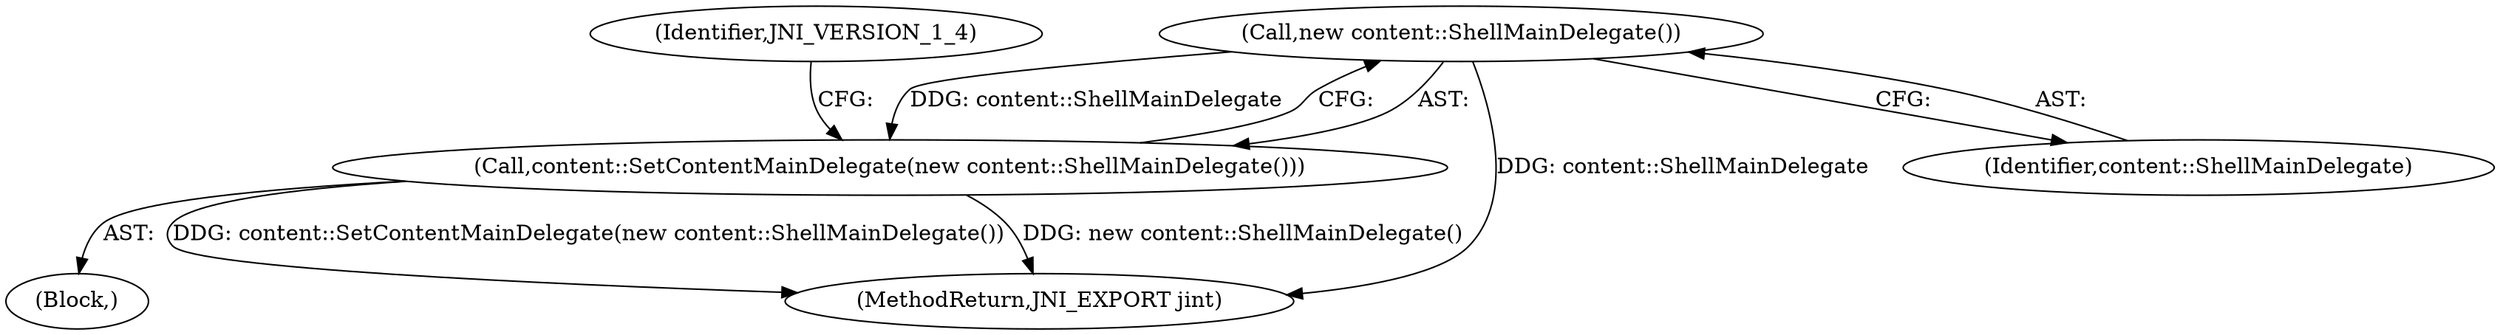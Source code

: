 digraph "1_Chrome_925dad6467cd7a2b79322378eafa43d06371b081@del" {
"1000113" [label="(Call,new content::ShellMainDelegate())"];
"1000112" [label="(Call,content::SetContentMainDelegate(new content::ShellMainDelegate()))"];
"1000112" [label="(Call,content::SetContentMainDelegate(new content::ShellMainDelegate()))"];
"1000117" [label="(MethodReturn,JNI_EXPORT jint)"];
"1000114" [label="(Identifier,content::ShellMainDelegate)"];
"1000103" [label="(Block,)"];
"1000116" [label="(Identifier,JNI_VERSION_1_4)"];
"1000113" [label="(Call,new content::ShellMainDelegate())"];
"1000113" -> "1000112"  [label="AST: "];
"1000113" -> "1000114"  [label="CFG: "];
"1000114" -> "1000113"  [label="AST: "];
"1000112" -> "1000113"  [label="CFG: "];
"1000113" -> "1000117"  [label="DDG: content::ShellMainDelegate"];
"1000113" -> "1000112"  [label="DDG: content::ShellMainDelegate"];
"1000112" -> "1000103"  [label="AST: "];
"1000116" -> "1000112"  [label="CFG: "];
"1000112" -> "1000117"  [label="DDG: content::SetContentMainDelegate(new content::ShellMainDelegate())"];
"1000112" -> "1000117"  [label="DDG: new content::ShellMainDelegate()"];
}
